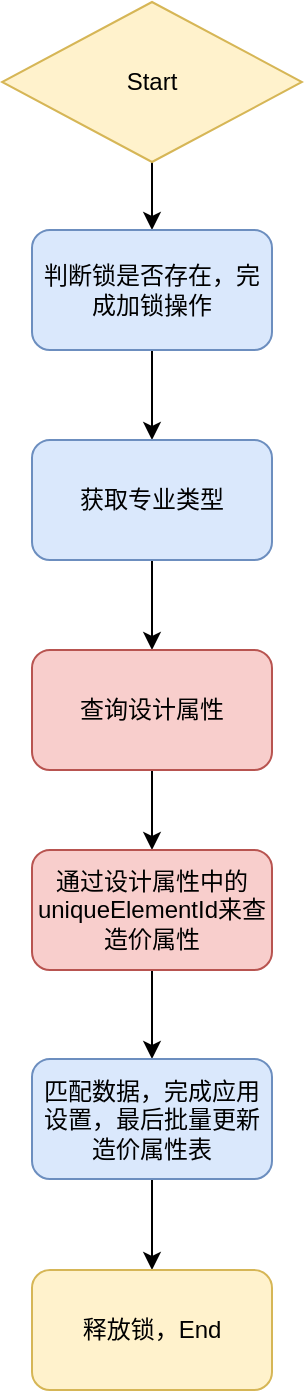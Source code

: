 <mxfile version="24.0.1" type="github">
  <diagram name="第 1 页" id="A8sIAYxdoXAtrlfPjnJ8">
    <mxGraphModel dx="1100" dy="793" grid="1" gridSize="10" guides="1" tooltips="1" connect="1" arrows="1" fold="1" page="1" pageScale="1" pageWidth="827" pageHeight="1169" math="0" shadow="0">
      <root>
        <mxCell id="0" />
        <mxCell id="1" parent="0" />
        <mxCell id="24k0t_cURbyy36AjtF2K-3" style="edgeStyle=orthogonalEdgeStyle;rounded=0;orthogonalLoop=1;jettySize=auto;html=1;entryX=0.5;entryY=0;entryDx=0;entryDy=0;" edge="1" parent="1" source="24k0t_cURbyy36AjtF2K-2" target="24k0t_cURbyy36AjtF2K-4">
          <mxGeometry relative="1" as="geometry">
            <mxPoint x="355" y="180" as="targetPoint" />
          </mxGeometry>
        </mxCell>
        <mxCell id="24k0t_cURbyy36AjtF2K-2" value="Start" style="rhombus;whiteSpace=wrap;html=1;fillColor=#fff2cc;strokeColor=#d6b656;" vertex="1" parent="1">
          <mxGeometry x="280" y="56" width="150" height="80" as="geometry" />
        </mxCell>
        <mxCell id="24k0t_cURbyy36AjtF2K-13" style="edgeStyle=orthogonalEdgeStyle;rounded=0;orthogonalLoop=1;jettySize=auto;html=1;entryX=0.5;entryY=0;entryDx=0;entryDy=0;" edge="1" parent="1" source="24k0t_cURbyy36AjtF2K-4" target="24k0t_cURbyy36AjtF2K-7">
          <mxGeometry relative="1" as="geometry" />
        </mxCell>
        <mxCell id="24k0t_cURbyy36AjtF2K-4" value="判断锁是否存在，完成加锁操作" style="rounded=1;whiteSpace=wrap;html=1;fillColor=#dae8fc;strokeColor=#6c8ebf;" vertex="1" parent="1">
          <mxGeometry x="295" y="170" width="120" height="60" as="geometry" />
        </mxCell>
        <mxCell id="24k0t_cURbyy36AjtF2K-9" style="edgeStyle=orthogonalEdgeStyle;rounded=0;orthogonalLoop=1;jettySize=auto;html=1;entryX=0.5;entryY=0;entryDx=0;entryDy=0;" edge="1" parent="1" source="24k0t_cURbyy36AjtF2K-7" target="24k0t_cURbyy36AjtF2K-10">
          <mxGeometry relative="1" as="geometry">
            <mxPoint x="355" y="390" as="targetPoint" />
          </mxGeometry>
        </mxCell>
        <mxCell id="24k0t_cURbyy36AjtF2K-7" value="获取专业类型" style="rounded=1;whiteSpace=wrap;html=1;fillColor=#dae8fc;strokeColor=#6c8ebf;" vertex="1" parent="1">
          <mxGeometry x="295" y="275" width="120" height="60" as="geometry" />
        </mxCell>
        <mxCell id="24k0t_cURbyy36AjtF2K-12" style="edgeStyle=orthogonalEdgeStyle;rounded=0;orthogonalLoop=1;jettySize=auto;html=1;entryX=0.5;entryY=0;entryDx=0;entryDy=0;" edge="1" parent="1" source="24k0t_cURbyy36AjtF2K-10" target="24k0t_cURbyy36AjtF2K-11">
          <mxGeometry relative="1" as="geometry" />
        </mxCell>
        <mxCell id="24k0t_cURbyy36AjtF2K-10" value="查询设计属性" style="rounded=1;whiteSpace=wrap;html=1;fillColor=#f8cecc;strokeColor=#b85450;" vertex="1" parent="1">
          <mxGeometry x="295" y="380" width="120" height="60" as="geometry" />
        </mxCell>
        <mxCell id="24k0t_cURbyy36AjtF2K-14" style="edgeStyle=orthogonalEdgeStyle;rounded=0;orthogonalLoop=1;jettySize=auto;html=1;entryX=0.5;entryY=0;entryDx=0;entryDy=0;" edge="1" parent="1" source="24k0t_cURbyy36AjtF2K-11" target="24k0t_cURbyy36AjtF2K-15">
          <mxGeometry relative="1" as="geometry">
            <mxPoint x="355" y="580" as="targetPoint" />
          </mxGeometry>
        </mxCell>
        <mxCell id="24k0t_cURbyy36AjtF2K-11" value="通过设计属性中的uniqueElementId来查造价属性" style="rounded=1;whiteSpace=wrap;html=1;fillColor=#f8cecc;strokeColor=#b85450;" vertex="1" parent="1">
          <mxGeometry x="295" y="480" width="120" height="60" as="geometry" />
        </mxCell>
        <mxCell id="24k0t_cURbyy36AjtF2K-16" style="edgeStyle=orthogonalEdgeStyle;rounded=0;orthogonalLoop=1;jettySize=auto;html=1;entryX=0.5;entryY=0;entryDx=0;entryDy=0;" edge="1" parent="1" source="24k0t_cURbyy36AjtF2K-15" target="24k0t_cURbyy36AjtF2K-18">
          <mxGeometry relative="1" as="geometry">
            <mxPoint x="355" y="680" as="targetPoint" />
          </mxGeometry>
        </mxCell>
        <mxCell id="24k0t_cURbyy36AjtF2K-15" value="匹配数据，完成应用设置，最后批量更新造价属性表" style="rounded=1;whiteSpace=wrap;html=1;fillColor=#dae8fc;strokeColor=#6c8ebf;" vertex="1" parent="1">
          <mxGeometry x="295" y="584.5" width="120" height="60" as="geometry" />
        </mxCell>
        <mxCell id="24k0t_cURbyy36AjtF2K-18" value="释放锁，End" style="rounded=1;whiteSpace=wrap;html=1;fillColor=#fff2cc;strokeColor=#d6b656;" vertex="1" parent="1">
          <mxGeometry x="295" y="690" width="120" height="60" as="geometry" />
        </mxCell>
      </root>
    </mxGraphModel>
  </diagram>
</mxfile>
